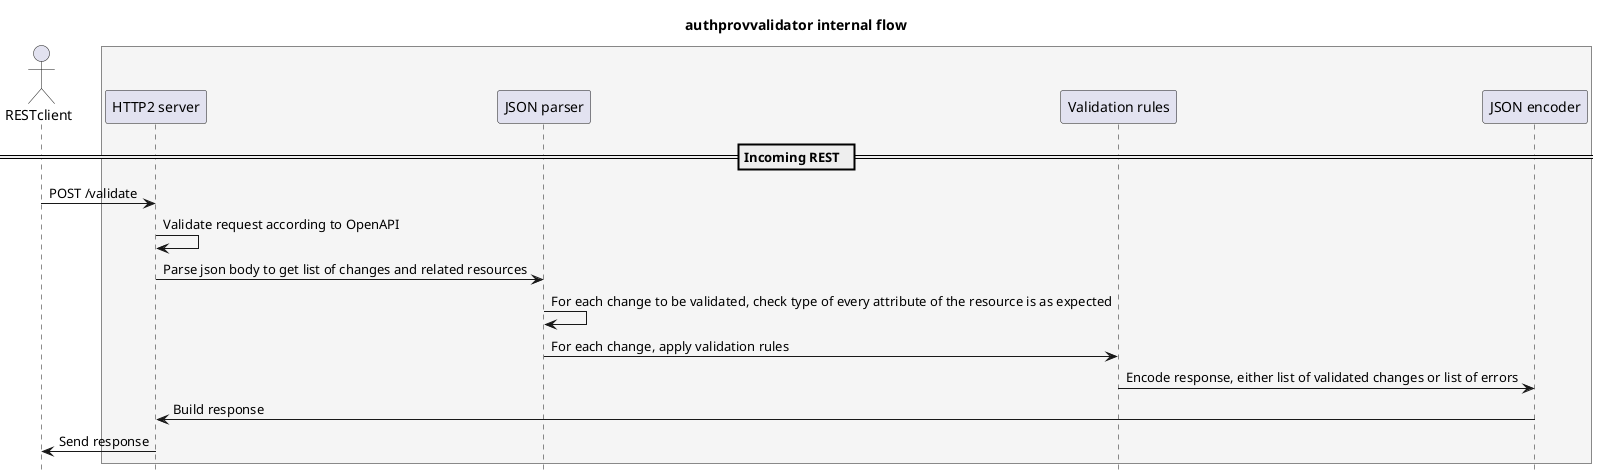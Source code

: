 @startuml
hide footbox
title authprovvalidator internal flow
actor RESTclient
box #WhiteSmoke
participant "HTTP2 server"
participant "JSON parser"
participant "Validation rules"
participant "JSON encoder"
end box

== Incoming REST  ==
RESTclient -> "HTTP2 server" : POST /validate
"HTTP2 server" -> "HTTP2 server" : Validate request according to OpenAPI
"HTTP2 server" -> "JSON parser" : Parse json body to get list of changes and related resources
"JSON parser" -> "JSON parser" : For each change to be validated, check type of every attribute of the resource is as expected
"JSON parser" -> "Validation rules" : For each change, apply validation rules
"Validation rules" -> "JSON encoder" : Encode response, either list of validated changes or list of errors
"JSON encoder" -> "HTTP2 server" : Build response
"HTTP2 server" -> RESTclient : Send response
@enduml


